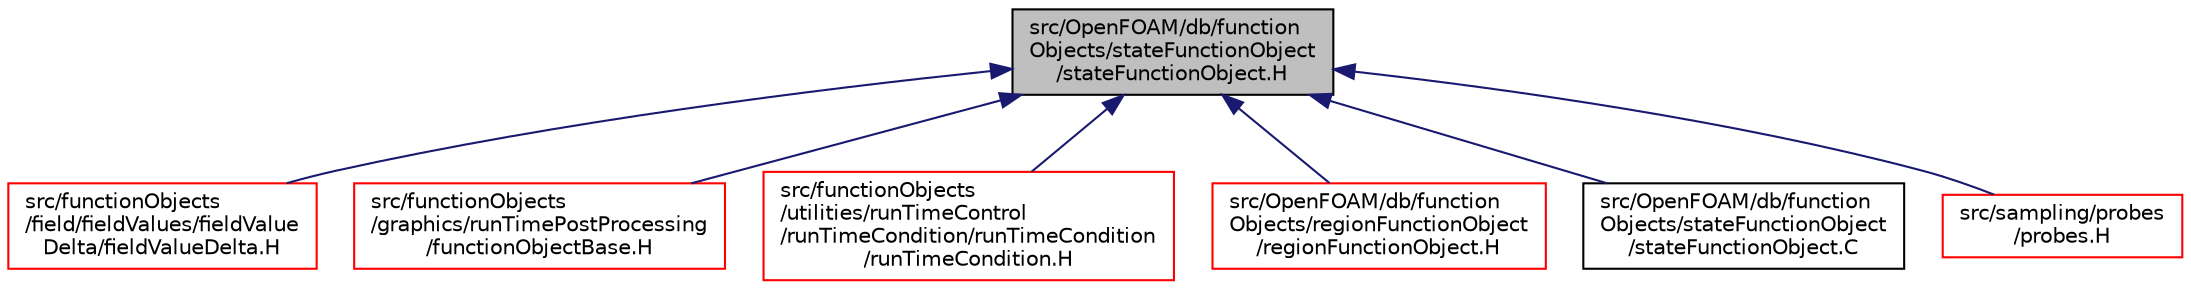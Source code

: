 digraph "src/OpenFOAM/db/functionObjects/stateFunctionObject/stateFunctionObject.H"
{
  bgcolor="transparent";
  edge [fontname="Helvetica",fontsize="10",labelfontname="Helvetica",labelfontsize="10"];
  node [fontname="Helvetica",fontsize="10",shape=record];
  Node1 [label="src/OpenFOAM/db/function\lObjects/stateFunctionObject\l/stateFunctionObject.H",height=0.2,width=0.4,color="black", fillcolor="grey75", style="filled" fontcolor="black"];
  Node1 -> Node2 [dir="back",color="midnightblue",fontsize="10",style="solid",fontname="Helvetica"];
  Node2 [label="src/functionObjects\l/field/fieldValues/fieldValue\lDelta/fieldValueDelta.H",height=0.2,width=0.4,color="red",URL="$fieldValueDelta_8H.html"];
  Node1 -> Node3 [dir="back",color="midnightblue",fontsize="10",style="solid",fontname="Helvetica"];
  Node3 [label="src/functionObjects\l/graphics/runTimePostProcessing\l/functionObjectBase.H",height=0.2,width=0.4,color="red",URL="$functionObjectBase_8H.html"];
  Node1 -> Node4 [dir="back",color="midnightblue",fontsize="10",style="solid",fontname="Helvetica"];
  Node4 [label="src/functionObjects\l/utilities/runTimeControl\l/runTimeCondition/runTimeCondition\l/runTimeCondition.H",height=0.2,width=0.4,color="red",URL="$runTimeCondition_8H.html"];
  Node1 -> Node5 [dir="back",color="midnightblue",fontsize="10",style="solid",fontname="Helvetica"];
  Node5 [label="src/OpenFOAM/db/function\lObjects/regionFunctionObject\l/regionFunctionObject.H",height=0.2,width=0.4,color="red",URL="$regionFunctionObject_8H.html"];
  Node1 -> Node6 [dir="back",color="midnightblue",fontsize="10",style="solid",fontname="Helvetica"];
  Node6 [label="src/OpenFOAM/db/function\lObjects/stateFunctionObject\l/stateFunctionObject.C",height=0.2,width=0.4,color="black",URL="$stateFunctionObject_8C.html"];
  Node1 -> Node7 [dir="back",color="midnightblue",fontsize="10",style="solid",fontname="Helvetica"];
  Node7 [label="src/sampling/probes\l/probes.H",height=0.2,width=0.4,color="red",URL="$probes_8H.html"];
}
